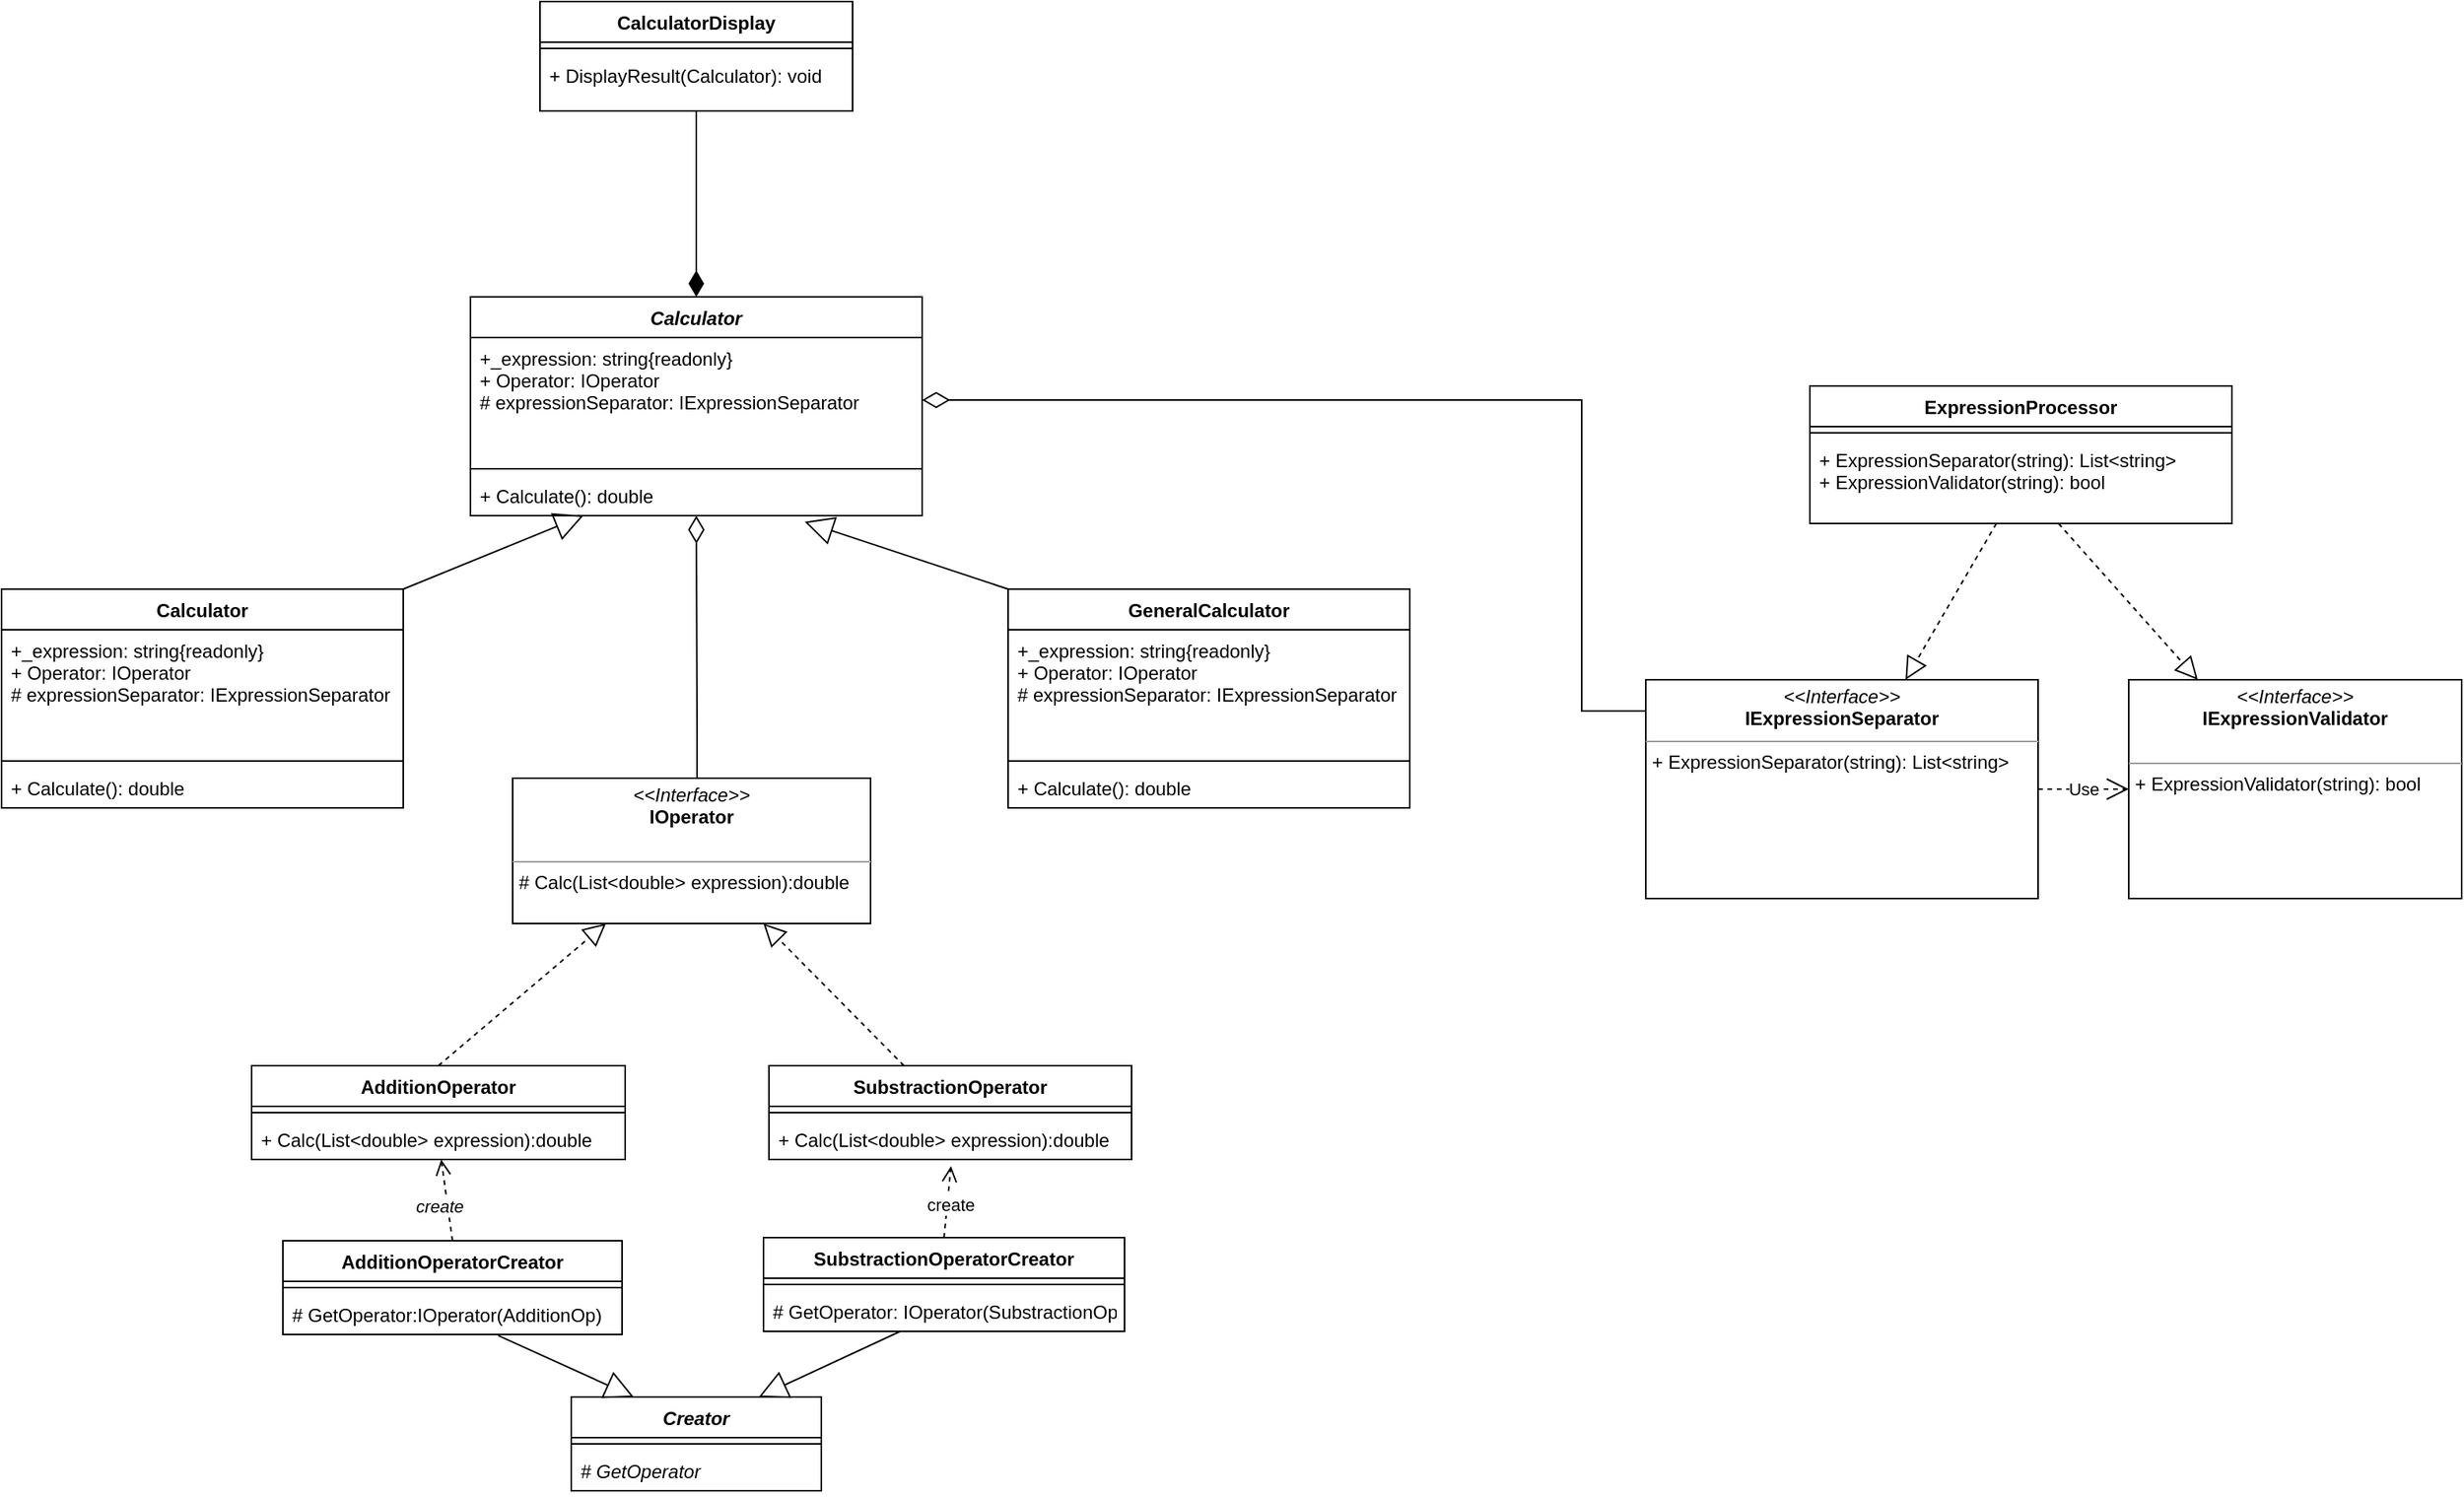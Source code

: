<mxfile version="20.2.0" type="github"><diagram id="6tsmmEAJ8TquW9eSQXmg" name="Page-1"><mxGraphModel dx="2580" dy="898" grid="1" gridSize="10" guides="1" tooltips="1" connect="1" arrows="1" fold="1" page="1" pageScale="1" pageWidth="850" pageHeight="1100" math="0" shadow="0"><root><mxCell id="0"/><mxCell id="1" parent="0"/><mxCell id="SXIg_KOtj5Sbxjou1sJQ-1" value="ExpressionProcessor" style="swimlane;fontStyle=1;align=center;verticalAlign=top;childLayout=stackLayout;horizontal=1;startSize=26;horizontalStack=0;resizeParent=1;resizeParentMax=0;resizeLast=0;collapsible=1;marginBottom=0;" vertex="1" parent="1"><mxGeometry x="826" y="286" width="270" height="88" as="geometry"/></mxCell><mxCell id="SXIg_KOtj5Sbxjou1sJQ-2" value="" style="line;strokeWidth=1;fillColor=none;align=left;verticalAlign=middle;spacingTop=-1;spacingLeft=3;spacingRight=3;rotatable=0;labelPosition=right;points=[];portConstraint=eastwest;startSize=62;" vertex="1" parent="SXIg_KOtj5Sbxjou1sJQ-1"><mxGeometry y="26" width="270" height="8" as="geometry"/></mxCell><mxCell id="SXIg_KOtj5Sbxjou1sJQ-3" value="+ ExpressionSeparator(string): List&lt;string&gt;&#10;+ ExpressionValidator(string): bool" style="text;strokeColor=none;fillColor=none;align=left;verticalAlign=top;spacingLeft=4;spacingRight=4;overflow=hidden;rotatable=0;points=[[0,0.5],[1,0.5]];portConstraint=eastwest;startSize=62;" vertex="1" parent="SXIg_KOtj5Sbxjou1sJQ-1"><mxGeometry y="34" width="270" height="54" as="geometry"/></mxCell><mxCell id="SXIg_KOtj5Sbxjou1sJQ-4" value="SubstractionOperator" style="swimlane;fontStyle=1;align=center;verticalAlign=top;childLayout=stackLayout;horizontal=1;startSize=26;horizontalStack=0;resizeParent=1;resizeParentMax=0;resizeLast=0;collapsible=1;marginBottom=0;" vertex="1" parent="1"><mxGeometry x="160" y="721" width="232" height="60" as="geometry"/></mxCell><mxCell id="SXIg_KOtj5Sbxjou1sJQ-5" value="" style="line;strokeWidth=1;fillColor=none;align=left;verticalAlign=middle;spacingTop=-1;spacingLeft=3;spacingRight=3;rotatable=0;labelPosition=right;points=[];portConstraint=eastwest;startSize=62;" vertex="1" parent="SXIg_KOtj5Sbxjou1sJQ-4"><mxGeometry y="26" width="232" height="8" as="geometry"/></mxCell><mxCell id="SXIg_KOtj5Sbxjou1sJQ-6" value="+ Calc(List&lt;double&gt; expression):double" style="text;strokeColor=none;fillColor=none;align=left;verticalAlign=top;spacingLeft=4;spacingRight=4;overflow=hidden;rotatable=0;points=[[0,0.5],[1,0.5]];portConstraint=eastwest;startSize=62;" vertex="1" parent="SXIg_KOtj5Sbxjou1sJQ-4"><mxGeometry y="34" width="232" height="26" as="geometry"/></mxCell><mxCell id="SXIg_KOtj5Sbxjou1sJQ-7" value="AdditionOperator" style="swimlane;fontStyle=1;align=center;verticalAlign=top;childLayout=stackLayout;horizontal=1;startSize=26;horizontalStack=0;resizeParent=1;resizeParentMax=0;resizeLast=0;collapsible=1;marginBottom=0;" vertex="1" parent="1"><mxGeometry x="-171" y="721" width="239" height="60" as="geometry"/></mxCell><mxCell id="SXIg_KOtj5Sbxjou1sJQ-8" value="" style="line;strokeWidth=1;fillColor=none;align=left;verticalAlign=middle;spacingTop=-1;spacingLeft=3;spacingRight=3;rotatable=0;labelPosition=right;points=[];portConstraint=eastwest;startSize=62;" vertex="1" parent="SXIg_KOtj5Sbxjou1sJQ-7"><mxGeometry y="26" width="239" height="8" as="geometry"/></mxCell><mxCell id="SXIg_KOtj5Sbxjou1sJQ-9" value="+ Calc(List&lt;double&gt; expression):double" style="text;strokeColor=none;fillColor=none;align=left;verticalAlign=top;spacingLeft=4;spacingRight=4;overflow=hidden;rotatable=0;points=[[0,0.5],[1,0.5]];portConstraint=eastwest;startSize=62;" vertex="1" parent="SXIg_KOtj5Sbxjou1sJQ-7"><mxGeometry y="34" width="239" height="26" as="geometry"/></mxCell><mxCell id="SXIg_KOtj5Sbxjou1sJQ-10" value="Creator" style="swimlane;fontStyle=3;align=center;verticalAlign=top;childLayout=stackLayout;horizontal=1;startSize=26;horizontalStack=0;resizeParent=1;resizeParentMax=0;resizeLast=0;collapsible=1;marginBottom=0;" vertex="1" parent="1"><mxGeometry x="33.5" y="933" width="160" height="60" as="geometry"/></mxCell><mxCell id="SXIg_KOtj5Sbxjou1sJQ-11" value="" style="line;strokeWidth=1;fillColor=none;align=left;verticalAlign=middle;spacingTop=-1;spacingLeft=3;spacingRight=3;rotatable=0;labelPosition=right;points=[];portConstraint=eastwest;startSize=62;" vertex="1" parent="SXIg_KOtj5Sbxjou1sJQ-10"><mxGeometry y="26" width="160" height="8" as="geometry"/></mxCell><mxCell id="SXIg_KOtj5Sbxjou1sJQ-12" value="# GetOperator" style="text;strokeColor=none;fillColor=none;align=left;verticalAlign=top;spacingLeft=4;spacingRight=4;overflow=hidden;rotatable=0;points=[[0,0.5],[1,0.5]];portConstraint=eastwest;startSize=62;fontStyle=2" vertex="1" parent="SXIg_KOtj5Sbxjou1sJQ-10"><mxGeometry y="34" width="160" height="26" as="geometry"/></mxCell><mxCell id="SXIg_KOtj5Sbxjou1sJQ-13" value="Calculator" style="swimlane;fontStyle=3;align=center;verticalAlign=top;childLayout=stackLayout;horizontal=1;startSize=26;horizontalStack=0;resizeParent=1;resizeParentMax=0;resizeLast=0;collapsible=1;marginBottom=0;" vertex="1" parent="1"><mxGeometry x="-31" y="229" width="289" height="140" as="geometry"/></mxCell><mxCell id="SXIg_KOtj5Sbxjou1sJQ-14" value="+_expression: string{readonly}&#10;+ Operator: IOperator&#10;# expressionSeparator: IExpressionSeparator&#10;" style="text;strokeColor=none;fillColor=none;align=left;verticalAlign=top;spacingLeft=4;spacingRight=4;overflow=hidden;rotatable=0;points=[[0,0.5],[1,0.5]];portConstraint=eastwest;startSize=62;" vertex="1" parent="SXIg_KOtj5Sbxjou1sJQ-13"><mxGeometry y="26" width="289" height="80" as="geometry"/></mxCell><mxCell id="SXIg_KOtj5Sbxjou1sJQ-15" value="" style="line;strokeWidth=1;fillColor=none;align=left;verticalAlign=middle;spacingTop=-1;spacingLeft=3;spacingRight=3;rotatable=0;labelPosition=right;points=[];portConstraint=eastwest;startSize=62;" vertex="1" parent="SXIg_KOtj5Sbxjou1sJQ-13"><mxGeometry y="106" width="289" height="8" as="geometry"/></mxCell><mxCell id="SXIg_KOtj5Sbxjou1sJQ-16" value="+ Calculate(): double" style="text;strokeColor=none;fillColor=none;align=left;verticalAlign=top;spacingLeft=4;spacingRight=4;overflow=hidden;rotatable=0;points=[[0,0.5],[1,0.5]];portConstraint=eastwest;startSize=62;" vertex="1" parent="SXIg_KOtj5Sbxjou1sJQ-13"><mxGeometry y="114" width="289" height="26" as="geometry"/></mxCell><mxCell id="SXIg_KOtj5Sbxjou1sJQ-17" style="edgeStyle=orthogonalEdgeStyle;rounded=0;orthogonalLoop=1;jettySize=auto;html=1;startArrow=none;startFill=0;endArrow=diamondThin;endFill=0;startSize=12;endSize=15;entryX=1;entryY=0.5;entryDx=0;entryDy=0;" edge="1" parent="1" source="SXIg_KOtj5Sbxjou1sJQ-18" target="SXIg_KOtj5Sbxjou1sJQ-14"><mxGeometry relative="1" as="geometry"><Array as="points"><mxPoint x="680" y="494"/><mxPoint x="680" y="295"/></Array><mxPoint x="440" y="200" as="targetPoint"/></mxGeometry></mxCell><mxCell id="SXIg_KOtj5Sbxjou1sJQ-18" value="&lt;p style=&quot;margin:0px;margin-top:4px;text-align:center;&quot;&gt;&lt;i&gt;&amp;lt;&amp;lt;Interface&amp;gt;&amp;gt;&lt;/i&gt;&lt;br&gt;&lt;b&gt;IExpressionSeparator&lt;/b&gt;&lt;/p&gt;&lt;hr size=&quot;1&quot;&gt;&lt;p style=&quot;margin:0px;margin-left:4px;&quot;&gt;&lt;/p&gt;&lt;p style=&quot;margin:0px;margin-left:4px;&quot;&gt;+ ExpressionSeparator(string): List&amp;lt;string&amp;gt;&lt;/p&gt;" style="verticalAlign=top;align=left;overflow=fill;fontSize=12;fontFamily=Helvetica;html=1;startSize=62;" vertex="1" parent="1"><mxGeometry x="721" y="474" width="251" height="140" as="geometry"/></mxCell><mxCell id="SXIg_KOtj5Sbxjou1sJQ-19" value="&lt;p style=&quot;margin:0px;margin-top:4px;text-align:center;&quot;&gt;&lt;i&gt;&amp;lt;&amp;lt;Interface&amp;gt;&amp;gt;&lt;/i&gt;&lt;br&gt;&lt;b&gt;IExpressionValidator&lt;/b&gt;&lt;/p&gt;&lt;p style=&quot;margin:0px;margin-left:4px;&quot;&gt;&lt;br&gt;&lt;/p&gt;&lt;hr size=&quot;1&quot;&gt;&lt;p style=&quot;margin:0px;margin-left:4px;&quot;&gt;+ ExpressionValidator(string): bool&lt;/p&gt;" style="verticalAlign=top;align=left;overflow=fill;fontSize=12;fontFamily=Helvetica;html=1;startSize=62;" vertex="1" parent="1"><mxGeometry x="1030" y="474" width="213" height="140" as="geometry"/></mxCell><mxCell id="SXIg_KOtj5Sbxjou1sJQ-20" style="edgeStyle=orthogonalEdgeStyle;rounded=0;orthogonalLoop=1;jettySize=auto;html=1;startArrow=none;startFill=0;startSize=12;endArrow=diamondThin;endFill=0;endSize=15;entryX=0.5;entryY=1;entryDx=0;entryDy=0;" edge="1" parent="1" source="SXIg_KOtj5Sbxjou1sJQ-21" target="SXIg_KOtj5Sbxjou1sJQ-13"><mxGeometry relative="1" as="geometry"><mxPoint x="-5" y="412" as="targetPoint"/><Array as="points"><mxPoint x="114" y="513"/><mxPoint x="114" y="513"/></Array></mxGeometry></mxCell><mxCell id="SXIg_KOtj5Sbxjou1sJQ-21" value="&lt;p style=&quot;margin:0px;margin-top:4px;text-align:center;&quot;&gt;&lt;i&gt;&amp;lt;&amp;lt;Interface&amp;gt;&amp;gt;&lt;/i&gt;&lt;br&gt;&lt;b&gt;IOperator&lt;/b&gt;&lt;/p&gt;&lt;p style=&quot;margin:0px;margin-left:4px;&quot;&gt;&lt;br&gt;&lt;/p&gt;&lt;hr size=&quot;1&quot;&gt;&lt;p style=&quot;margin:0px;margin-left:4px;&quot;&gt;# Calc(List&amp;lt;double&amp;gt; expression):double&lt;/p&gt;" style="verticalAlign=top;align=left;overflow=fill;fontSize=12;fontFamily=Helvetica;html=1;startSize=62;" vertex="1" parent="1"><mxGeometry x="-4" y="537" width="229" height="93" as="geometry"/></mxCell><mxCell id="SXIg_KOtj5Sbxjou1sJQ-22" value="" style="endArrow=block;dashed=1;endFill=0;endSize=12;html=1;rounded=0;" edge="1" parent="1" source="SXIg_KOtj5Sbxjou1sJQ-3" target="SXIg_KOtj5Sbxjou1sJQ-18"><mxGeometry width="160" relative="1" as="geometry"><mxPoint x="274" y="668" as="sourcePoint"/><mxPoint x="812" y="468" as="targetPoint"/></mxGeometry></mxCell><mxCell id="SXIg_KOtj5Sbxjou1sJQ-23" value="" style="endArrow=block;dashed=1;endFill=0;endSize=12;html=1;rounded=0;" edge="1" parent="1" source="SXIg_KOtj5Sbxjou1sJQ-3" target="SXIg_KOtj5Sbxjou1sJQ-19"><mxGeometry width="160" relative="1" as="geometry"><mxPoint x="274" y="668" as="sourcePoint"/><mxPoint x="434" y="668" as="targetPoint"/></mxGeometry></mxCell><mxCell id="SXIg_KOtj5Sbxjou1sJQ-24" value="" style="endArrow=block;dashed=1;endFill=0;endSize=12;html=1;rounded=0;exitX=0.5;exitY=0;exitDx=0;exitDy=0;" edge="1" parent="1" source="SXIg_KOtj5Sbxjou1sJQ-7" target="SXIg_KOtj5Sbxjou1sJQ-21"><mxGeometry width="160" relative="1" as="geometry"><mxPoint x="410" y="552" as="sourcePoint"/><mxPoint x="570" y="552" as="targetPoint"/></mxGeometry></mxCell><mxCell id="SXIg_KOtj5Sbxjou1sJQ-25" value="" style="endArrow=block;dashed=1;endFill=0;endSize=12;html=1;rounded=0;" edge="1" parent="1" source="SXIg_KOtj5Sbxjou1sJQ-4" target="SXIg_KOtj5Sbxjou1sJQ-21"><mxGeometry width="160" relative="1" as="geometry"><mxPoint x="136" y="735" as="sourcePoint"/><mxPoint x="296" y="735" as="targetPoint"/></mxGeometry></mxCell><mxCell id="SXIg_KOtj5Sbxjou1sJQ-26" value="" style="html=1;verticalAlign=bottom;endArrow=open;dashed=1;endSize=8;rounded=0;exitX=0.5;exitY=0;exitDx=0;exitDy=0;entryX=0.502;entryY=1.163;entryDx=0;entryDy=0;entryPerimeter=0;" edge="1" parent="1" source="SXIg_KOtj5Sbxjou1sJQ-31" target="SXIg_KOtj5Sbxjou1sJQ-6"><mxGeometry relative="1" as="geometry"><mxPoint x="184" y="981" as="sourcePoint"/><mxPoint x="193" y="808" as="targetPoint"/></mxGeometry></mxCell><mxCell id="SXIg_KOtj5Sbxjou1sJQ-51" value="create" style="edgeLabel;html=1;align=center;verticalAlign=middle;resizable=0;points=[];" vertex="1" connectable="0" parent="SXIg_KOtj5Sbxjou1sJQ-26"><mxGeometry x="-0.263" relative="1" as="geometry"><mxPoint x="2" y="-4" as="offset"/></mxGeometry></mxCell><mxCell id="SXIg_KOtj5Sbxjou1sJQ-27" value="" style="html=1;verticalAlign=bottom;endArrow=open;dashed=1;endSize=8;rounded=0;exitX=0.5;exitY=0;exitDx=0;exitDy=0;" edge="1" parent="1" source="SXIg_KOtj5Sbxjou1sJQ-28" target="SXIg_KOtj5Sbxjou1sJQ-9"><mxGeometry relative="1" as="geometry"><mxPoint x="-125" y="954" as="sourcePoint"/><mxPoint x="188.76" y="820.434" as="targetPoint"/></mxGeometry></mxCell><mxCell id="SXIg_KOtj5Sbxjou1sJQ-50" value="&lt;i&gt;create&lt;/i&gt;" style="edgeLabel;html=1;align=center;verticalAlign=middle;resizable=0;points=[];" vertex="1" connectable="0" parent="SXIg_KOtj5Sbxjou1sJQ-27"><mxGeometry x="-0.493" y="-2" relative="1" as="geometry"><mxPoint x="-9" y="-9" as="offset"/></mxGeometry></mxCell><mxCell id="SXIg_KOtj5Sbxjou1sJQ-28" value="AdditionOperatorCreator" style="swimlane;fontStyle=1;align=center;verticalAlign=top;childLayout=stackLayout;horizontal=1;startSize=26;horizontalStack=0;resizeParent=1;resizeParentMax=0;resizeLast=0;collapsible=1;marginBottom=0;" vertex="1" parent="1"><mxGeometry x="-151" y="833" width="217" height="60" as="geometry"/></mxCell><mxCell id="SXIg_KOtj5Sbxjou1sJQ-29" value="" style="line;strokeWidth=1;fillColor=none;align=left;verticalAlign=middle;spacingTop=-1;spacingLeft=3;spacingRight=3;rotatable=0;labelPosition=right;points=[];portConstraint=eastwest;startSize=62;" vertex="1" parent="SXIg_KOtj5Sbxjou1sJQ-28"><mxGeometry y="26" width="217" height="8" as="geometry"/></mxCell><mxCell id="SXIg_KOtj5Sbxjou1sJQ-30" value="# GetOperator:IOperator(AdditionOp)" style="text;strokeColor=none;fillColor=none;align=left;verticalAlign=top;spacingLeft=4;spacingRight=4;overflow=hidden;rotatable=0;points=[[0,0.5],[1,0.5]];portConstraint=eastwest;startSize=62;" vertex="1" parent="SXIg_KOtj5Sbxjou1sJQ-28"><mxGeometry y="34" width="217" height="26" as="geometry"/></mxCell><mxCell id="SXIg_KOtj5Sbxjou1sJQ-31" value="SubstractionOperatorCreator" style="swimlane;fontStyle=1;align=center;verticalAlign=top;childLayout=stackLayout;horizontal=1;startSize=26;horizontalStack=0;resizeParent=1;resizeParentMax=0;resizeLast=0;collapsible=1;marginBottom=0;" vertex="1" parent="1"><mxGeometry x="156.5" y="831" width="231" height="60" as="geometry"/></mxCell><mxCell id="SXIg_KOtj5Sbxjou1sJQ-32" value="" style="line;strokeWidth=1;fillColor=none;align=left;verticalAlign=middle;spacingTop=-1;spacingLeft=3;spacingRight=3;rotatable=0;labelPosition=right;points=[];portConstraint=eastwest;startSize=62;" vertex="1" parent="SXIg_KOtj5Sbxjou1sJQ-31"><mxGeometry y="26" width="231" height="8" as="geometry"/></mxCell><mxCell id="SXIg_KOtj5Sbxjou1sJQ-33" value="# GetOperator: IOperator(SubstractionOp)" style="text;strokeColor=none;fillColor=none;align=left;verticalAlign=top;spacingLeft=4;spacingRight=4;overflow=hidden;rotatable=0;points=[[0,0.5],[1,0.5]];portConstraint=eastwest;startSize=62;" vertex="1" parent="SXIg_KOtj5Sbxjou1sJQ-31"><mxGeometry y="34" width="231" height="26" as="geometry"/></mxCell><mxCell id="SXIg_KOtj5Sbxjou1sJQ-34" value="" style="endArrow=block;endSize=16;endFill=0;html=1;rounded=0;entryX=0.25;entryY=1;entryDx=0;entryDy=0;exitX=1;exitY=0;exitDx=0;exitDy=0;" edge="1" parent="1" source="SXIg_KOtj5Sbxjou1sJQ-37" target="SXIg_KOtj5Sbxjou1sJQ-13"><mxGeometry width="160" relative="1" as="geometry"><mxPoint x="-71" y="390" as="sourcePoint"/><mxPoint x="9.64" y="315.13" as="targetPoint"/></mxGeometry></mxCell><mxCell id="SXIg_KOtj5Sbxjou1sJQ-35" value="" style="endArrow=block;endSize=16;endFill=0;html=1;rounded=0;exitX=0.635;exitY=1.027;exitDx=0;exitDy=0;exitPerimeter=0;entryX=0.25;entryY=0;entryDx=0;entryDy=0;" edge="1" parent="1" source="SXIg_KOtj5Sbxjou1sJQ-30" target="SXIg_KOtj5Sbxjou1sJQ-10"><mxGeometry width="160" relative="1" as="geometry"><mxPoint x="-112" y="971" as="sourcePoint"/><mxPoint x="-31.36" y="896.13" as="targetPoint"/></mxGeometry></mxCell><mxCell id="SXIg_KOtj5Sbxjou1sJQ-36" value="" style="endArrow=block;endSize=16;endFill=0;html=1;rounded=0;entryX=0.75;entryY=0;entryDx=0;entryDy=0;" edge="1" parent="1" source="SXIg_KOtj5Sbxjou1sJQ-33" target="SXIg_KOtj5Sbxjou1sJQ-10"><mxGeometry width="160" relative="1" as="geometry"><mxPoint x="-98.4" y="971.702" as="sourcePoint"/><mxPoint x="146" y="996" as="targetPoint"/></mxGeometry></mxCell><mxCell id="SXIg_KOtj5Sbxjou1sJQ-37" value="Calculator" style="swimlane;fontStyle=1;align=center;verticalAlign=top;childLayout=stackLayout;horizontal=1;startSize=26;horizontalStack=0;resizeParent=1;resizeParentMax=0;resizeLast=0;collapsible=1;marginBottom=0;" vertex="1" parent="1"><mxGeometry x="-331" y="416" width="257" height="140" as="geometry"/></mxCell><mxCell id="SXIg_KOtj5Sbxjou1sJQ-38" value="+_expression: string{readonly}&#10;+ Operator: IOperator&#10;# expressionSeparator: IExpressionSeparator&#10;" style="text;strokeColor=none;fillColor=none;align=left;verticalAlign=top;spacingLeft=4;spacingRight=4;overflow=hidden;rotatable=0;points=[[0,0.5],[1,0.5]];portConstraint=eastwest;startSize=62;" vertex="1" parent="SXIg_KOtj5Sbxjou1sJQ-37"><mxGeometry y="26" width="257" height="80" as="geometry"/></mxCell><mxCell id="SXIg_KOtj5Sbxjou1sJQ-39" value="" style="line;strokeWidth=1;fillColor=none;align=left;verticalAlign=middle;spacingTop=-1;spacingLeft=3;spacingRight=3;rotatable=0;labelPosition=right;points=[];portConstraint=eastwest;startSize=62;" vertex="1" parent="SXIg_KOtj5Sbxjou1sJQ-37"><mxGeometry y="106" width="257" height="8" as="geometry"/></mxCell><mxCell id="SXIg_KOtj5Sbxjou1sJQ-40" value="+ Calculate(): double" style="text;strokeColor=none;fillColor=none;align=left;verticalAlign=top;spacingLeft=4;spacingRight=4;overflow=hidden;rotatable=0;points=[[0,0.5],[1,0.5]];portConstraint=eastwest;startSize=62;" vertex="1" parent="SXIg_KOtj5Sbxjou1sJQ-37"><mxGeometry y="114" width="257" height="26" as="geometry"/></mxCell><mxCell id="SXIg_KOtj5Sbxjou1sJQ-41" value="GeneralCalculator" style="swimlane;fontStyle=1;align=center;verticalAlign=top;childLayout=stackLayout;horizontal=1;startSize=26;horizontalStack=0;resizeParent=1;resizeParentMax=0;resizeLast=0;collapsible=1;marginBottom=0;" vertex="1" parent="1"><mxGeometry x="313" y="416" width="257" height="140" as="geometry"/></mxCell><mxCell id="SXIg_KOtj5Sbxjou1sJQ-42" value="+_expression: string{readonly}&#10;+ Operator: IOperator&#10;# expressionSeparator: IExpressionSeparator&#10;" style="text;strokeColor=none;fillColor=none;align=left;verticalAlign=top;spacingLeft=4;spacingRight=4;overflow=hidden;rotatable=0;points=[[0,0.5],[1,0.5]];portConstraint=eastwest;startSize=62;" vertex="1" parent="SXIg_KOtj5Sbxjou1sJQ-41"><mxGeometry y="26" width="257" height="80" as="geometry"/></mxCell><mxCell id="SXIg_KOtj5Sbxjou1sJQ-43" value="" style="line;strokeWidth=1;fillColor=none;align=left;verticalAlign=middle;spacingTop=-1;spacingLeft=3;spacingRight=3;rotatable=0;labelPosition=right;points=[];portConstraint=eastwest;startSize=62;" vertex="1" parent="SXIg_KOtj5Sbxjou1sJQ-41"><mxGeometry y="106" width="257" height="8" as="geometry"/></mxCell><mxCell id="SXIg_KOtj5Sbxjou1sJQ-44" value="+ Calculate(): double" style="text;strokeColor=none;fillColor=none;align=left;verticalAlign=top;spacingLeft=4;spacingRight=4;overflow=hidden;rotatable=0;points=[[0,0.5],[1,0.5]];portConstraint=eastwest;startSize=62;" vertex="1" parent="SXIg_KOtj5Sbxjou1sJQ-41"><mxGeometry y="114" width="257" height="26" as="geometry"/></mxCell><mxCell id="SXIg_KOtj5Sbxjou1sJQ-45" value="" style="endArrow=block;endSize=16;endFill=0;html=1;rounded=0;entryX=0.74;entryY=1.148;entryDx=0;entryDy=0;entryPerimeter=0;exitX=0;exitY=0;exitDx=0;exitDy=0;" edge="1" parent="1" source="SXIg_KOtj5Sbxjou1sJQ-41" target="SXIg_KOtj5Sbxjou1sJQ-16"><mxGeometry width="160" relative="1" as="geometry"><mxPoint x="-71" y="390" as="sourcePoint"/><mxPoint x="9.64" y="315.13" as="targetPoint"/></mxGeometry></mxCell><mxCell id="SXIg_KOtj5Sbxjou1sJQ-49" value="Use" style="endArrow=open;endSize=12;dashed=1;html=1;rounded=0;exitX=1;exitY=0.5;exitDx=0;exitDy=0;entryX=0;entryY=0.5;entryDx=0;entryDy=0;" edge="1" parent="1" source="SXIg_KOtj5Sbxjou1sJQ-18" target="SXIg_KOtj5Sbxjou1sJQ-19"><mxGeometry width="160" relative="1" as="geometry"><mxPoint x="1020" y="545" as="sourcePoint"/><mxPoint x="1020" y="500" as="targetPoint"/></mxGeometry></mxCell><mxCell id="SXIg_KOtj5Sbxjou1sJQ-52" value="CalculatorDisplay" style="swimlane;fontStyle=1;align=center;verticalAlign=top;childLayout=stackLayout;horizontal=1;startSize=26;horizontalStack=0;resizeParent=1;resizeParentMax=0;resizeLast=0;collapsible=1;marginBottom=0;" vertex="1" parent="1"><mxGeometry x="13.5" y="40" width="200" height="70" as="geometry"/></mxCell><mxCell id="SXIg_KOtj5Sbxjou1sJQ-54" value="" style="line;strokeWidth=1;fillColor=none;align=left;verticalAlign=middle;spacingTop=-1;spacingLeft=3;spacingRight=3;rotatable=0;labelPosition=right;points=[];portConstraint=eastwest;" vertex="1" parent="SXIg_KOtj5Sbxjou1sJQ-52"><mxGeometry y="26" width="200" height="8" as="geometry"/></mxCell><mxCell id="SXIg_KOtj5Sbxjou1sJQ-55" value="+ DisplayResult(Calculator): void" style="text;strokeColor=none;fillColor=none;align=left;verticalAlign=top;spacingLeft=4;spacingRight=4;overflow=hidden;rotatable=0;points=[[0,0.5],[1,0.5]];portConstraint=eastwest;" vertex="1" parent="SXIg_KOtj5Sbxjou1sJQ-52"><mxGeometry y="34" width="200" height="36" as="geometry"/></mxCell><mxCell id="SXIg_KOtj5Sbxjou1sJQ-57" value="&lt;br&gt;" style="endArrow=none;html=1;endSize=12;startArrow=diamondThin;startSize=14;startFill=1;edgeStyle=orthogonalEdgeStyle;align=left;verticalAlign=bottom;rounded=0;exitX=0.5;exitY=0;exitDx=0;exitDy=0;entryX=0.5;entryY=1;entryDx=0;entryDy=0;endFill=0;" edge="1" parent="1" source="SXIg_KOtj5Sbxjou1sJQ-13" target="SXIg_KOtj5Sbxjou1sJQ-52"><mxGeometry x="-1" y="3" relative="1" as="geometry"><mxPoint x="53.5" y="180" as="sourcePoint"/><mxPoint x="110" y="130" as="targetPoint"/></mxGeometry></mxCell></root></mxGraphModel></diagram></mxfile>